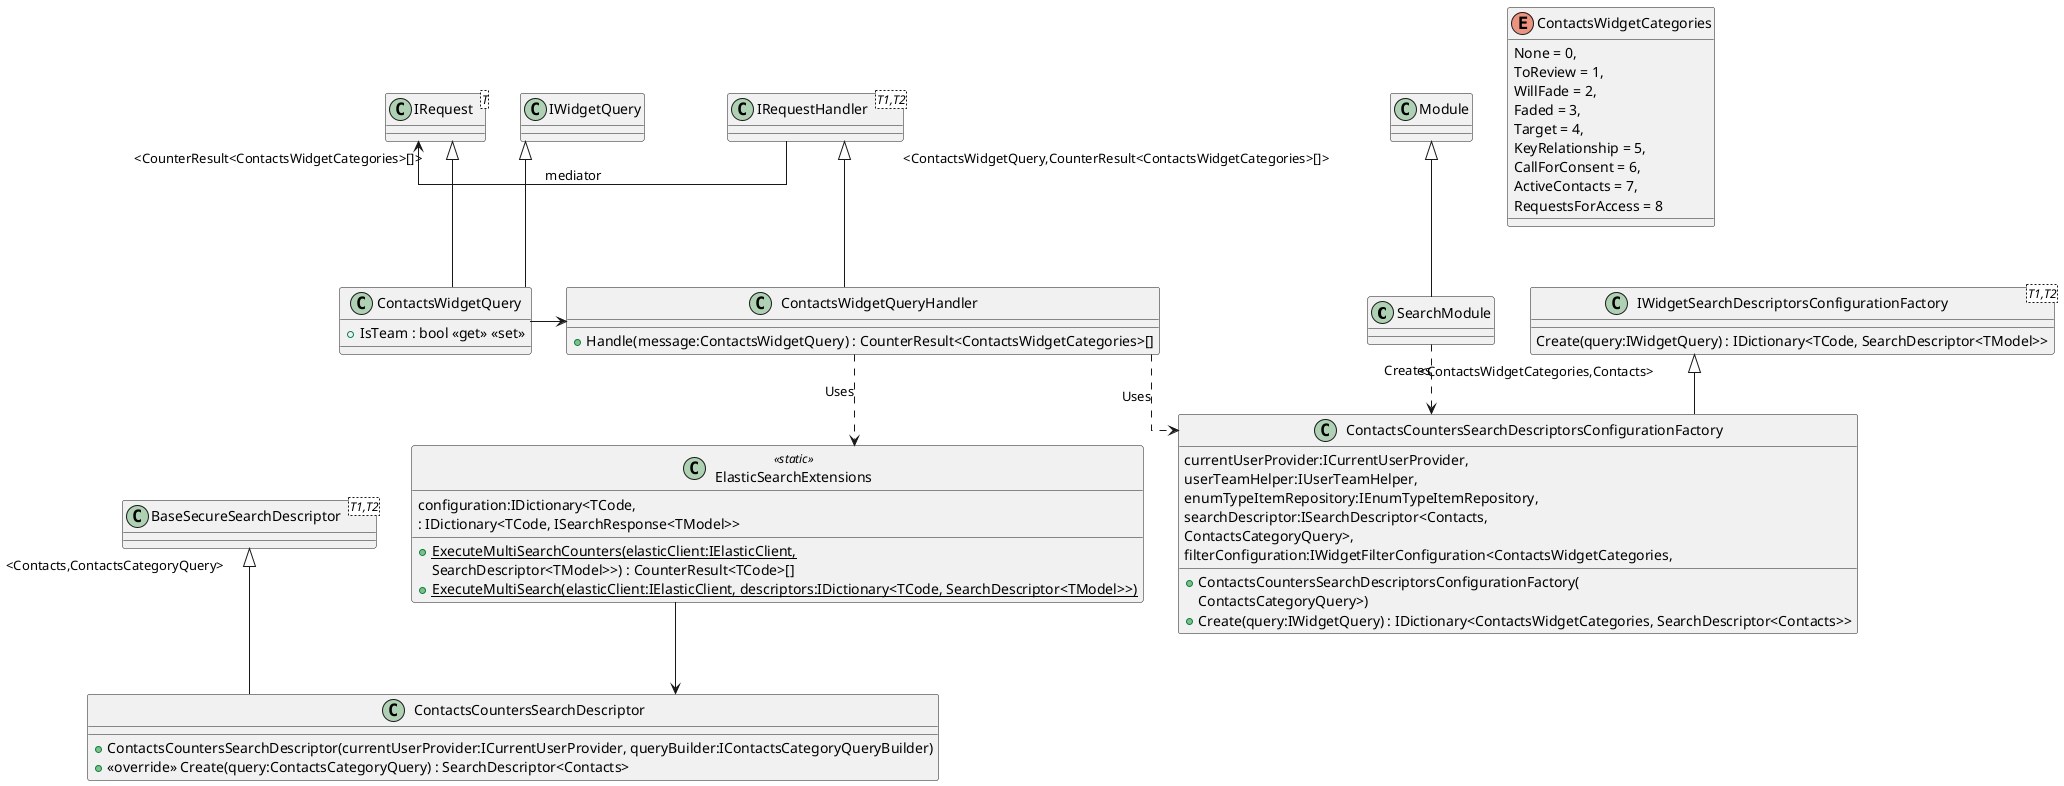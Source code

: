 @startuml ContactsWidgetCounts

skinparam linetype polyline
skinparam linetype ortho
class SearchModule {
}
Module <|-- SearchModule

class ElasticSearchExtensions <<static>> {
    + {static} ExecuteMultiSearchCounters(elasticClient:IElasticClient, 
    configuration:IDictionary<TCode, 
    SearchDescriptor<TModel>>) : CounterResult<TCode>[]
    + {static} ExecuteMultiSearch(elasticClient:IElasticClient, descriptors:IDictionary<TCode, SearchDescriptor<TModel>>) 
     : IDictionary<TCode, ISearchResponse<TModel>>
}
class ContactsCountersSearchDescriptor {
    + ContactsCountersSearchDescriptor(currentUserProvider:ICurrentUserProvider, queryBuilder:IContactsCategoryQueryBuilder)
    + <<override>> Create(query:ContactsCategoryQuery) : SearchDescriptor<Contacts>
}
class "BaseSecureSearchDescriptor"<T1,T2> {
}
"BaseSecureSearchDescriptor" "<Contacts,ContactsCategoryQuery>" <|-- ContactsCountersSearchDescriptor


' !include .\\Common\Configurations\IWidgetFilterConfiguration.puml
' !include .\\Common\Mappers\IWidgetAssociatedUsersMapper.puml
' !include .\\Common\Mappers\WidgetAssociatedUsersMapper.puml
' !include .\\Common\Queries\IWidgetFilterWithAssociatedUsers.puml
' !include .\\Common\Queries\IWidgetQuery.puml
interface "IWidgetSearchDescriptorsConfigurationFactory"<TCode,TModel> {
    Create(query:IWidgetQuery) : IDictionary<TCode, SearchDescriptor<TModel>>
}
 class ContactsCountersSearchDescriptorsConfigurationFactory {
    + ContactsCountersSearchDescriptorsConfigurationFactory(
        currentUserProvider:ICurrentUserProvider, 
        userTeamHelper:IUserTeamHelper, 
        enumTypeItemRepository:IEnumTypeItemRepository, 
        searchDescriptor:ISearchDescriptor<Contacts, 
        ContactsCategoryQuery>, 
        filterConfiguration:IWidgetFilterConfiguration<ContactsWidgetCategories, 
        ContactsCategoryQuery>)
    + Create(query:IWidgetQuery) : IDictionary<ContactsWidgetCategories, SearchDescriptor<Contacts>>
}
class "IWidgetSearchDescriptorsConfigurationFactory"<T1,T2> {
}
"IWidgetSearchDescriptorsConfigurationFactory" "<ContactsWidgetCategories,Contacts>" <|-- ContactsCountersSearchDescriptorsConfigurationFactory

class ContactsWidgetQuery {
    + IsTeam : bool <<get>> <<set>>
}
class "IRequest"<T> {
}
IWidgetQuery <|-- ContactsWidgetQuery
"IRequest" "<CounterResult<ContactsWidgetCategories>[]>" <|-- ContactsWidgetQuery
'ContactsWidgetQuery --> "ServiceLineId" Guid

class ContactsWidgetQueryHandler {
'    + ContactsWidgetQueryHandler(elasticClient:IElasticClient, counterSearchDescriptorsConfigurationFactory:IWidgetSearchDescriptorsConfigurationFactory<ContactsWidgetCategories, Contacts>, enumTypeItemValidator:IEnumTypeItemValidator)
    + Handle(message:ContactsWidgetQuery) : CounterResult<ContactsWidgetCategories>[]
}
class "IRequestHandler"<T1,T2> {
}
"IRequestHandler" "<ContactsWidgetQuery,CounterResult<ContactsWidgetCategories>[]>" <|-- ContactsWidgetQueryHandler

enum ContactsWidgetCategories {
        None = 0,
        ToReview = 1,
        WillFade = 2,
        Faded = 3,
        Target = 4,
        KeyRelationship = 5,
        CallForConsent = 6,
        ActiveContacts = 7,
        RequestsForAccess = 8
}

IRequest <- IRequestHandler : mediator
IWidgetQuery <-[hidden]left- IRequest
ContactsWidgetQuery -> ContactsWidgetQueryHandler
SearchModule ..> ContactsCountersSearchDescriptorsConfigurationFactory : Creates
ContactsWidgetQueryHandler ..> ContactsCountersSearchDescriptorsConfigurationFactory : Uses
ContactsWidgetQueryHandler ..> ElasticSearchExtensions : Uses
ElasticSearchExtensions --> ContactsCountersSearchDescriptor

@enduml